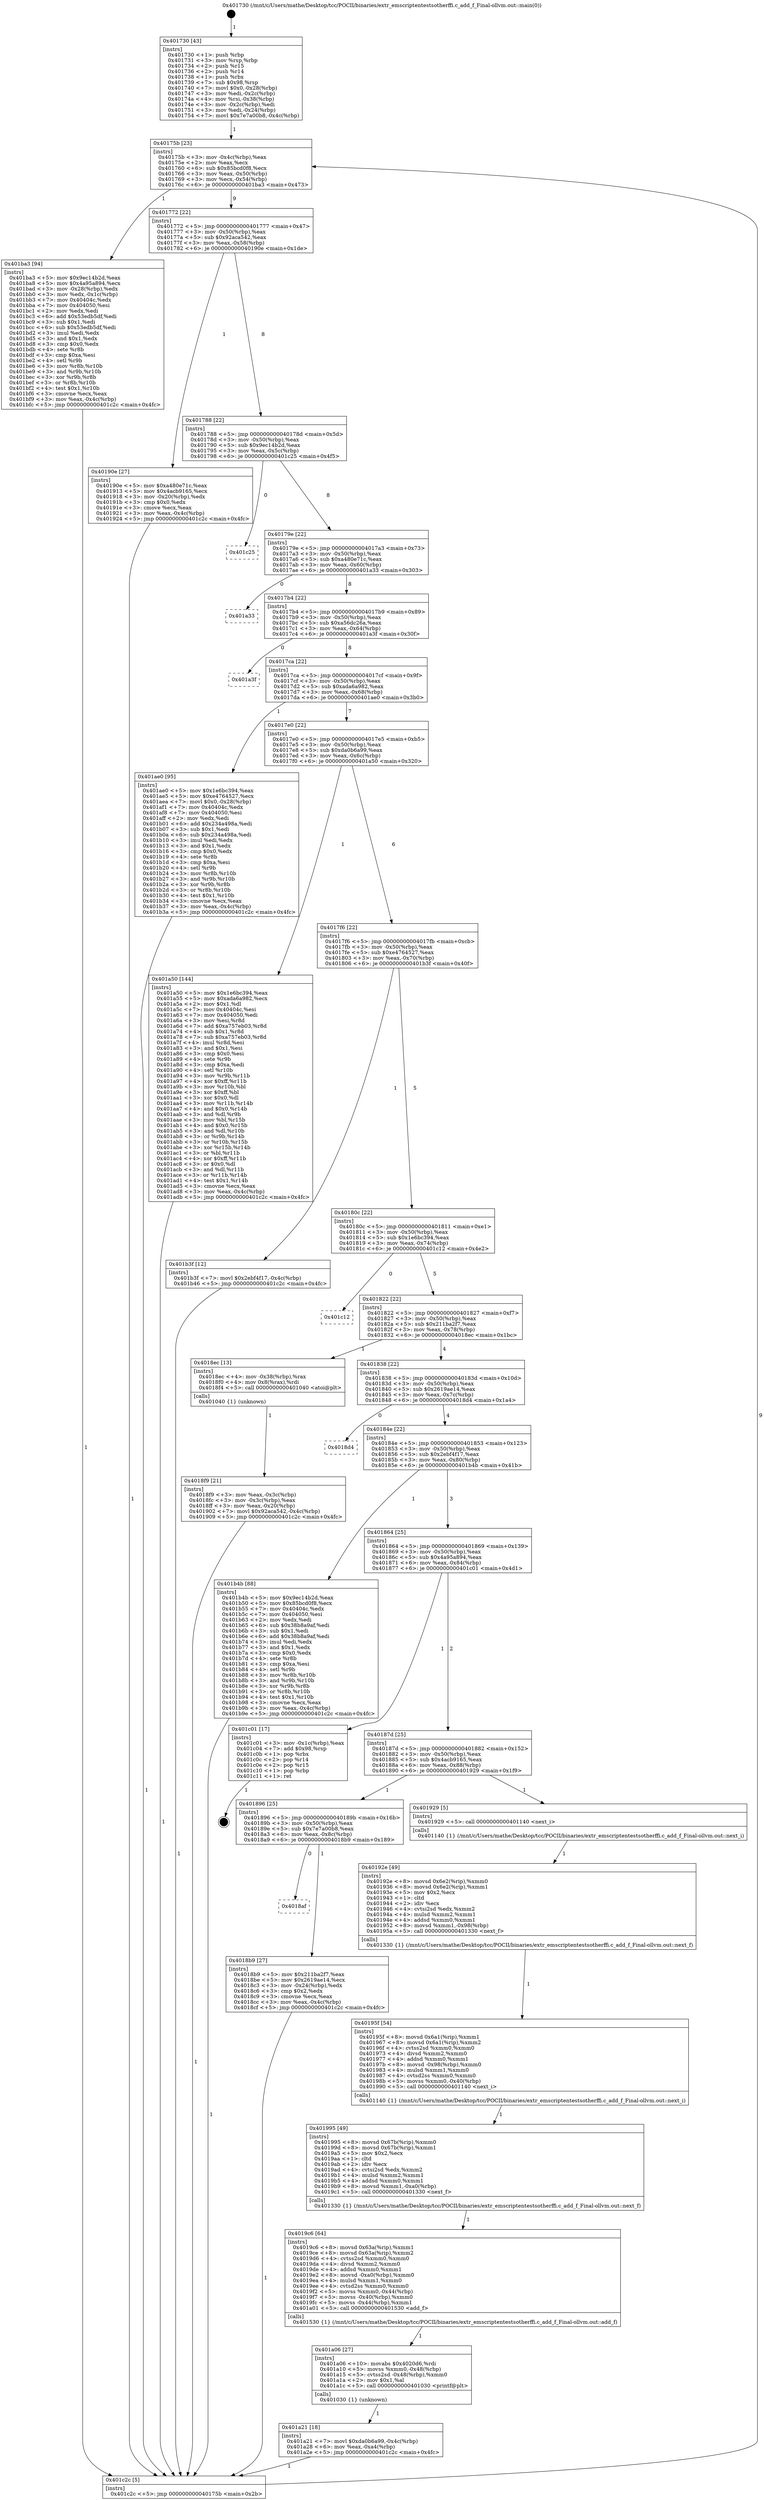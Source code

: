 digraph "0x401730" {
  label = "0x401730 (/mnt/c/Users/mathe/Desktop/tcc/POCII/binaries/extr_emscriptentestsotherffi.c_add_f_Final-ollvm.out::main(0))"
  labelloc = "t"
  node[shape=record]

  Entry [label="",width=0.3,height=0.3,shape=circle,fillcolor=black,style=filled]
  "0x40175b" [label="{
     0x40175b [23]\l
     | [instrs]\l
     &nbsp;&nbsp;0x40175b \<+3\>: mov -0x4c(%rbp),%eax\l
     &nbsp;&nbsp;0x40175e \<+2\>: mov %eax,%ecx\l
     &nbsp;&nbsp;0x401760 \<+6\>: sub $0x85bcd0f8,%ecx\l
     &nbsp;&nbsp;0x401766 \<+3\>: mov %eax,-0x50(%rbp)\l
     &nbsp;&nbsp;0x401769 \<+3\>: mov %ecx,-0x54(%rbp)\l
     &nbsp;&nbsp;0x40176c \<+6\>: je 0000000000401ba3 \<main+0x473\>\l
  }"]
  "0x401ba3" [label="{
     0x401ba3 [94]\l
     | [instrs]\l
     &nbsp;&nbsp;0x401ba3 \<+5\>: mov $0x9ec14b2d,%eax\l
     &nbsp;&nbsp;0x401ba8 \<+5\>: mov $0x4a95a894,%ecx\l
     &nbsp;&nbsp;0x401bad \<+3\>: mov -0x28(%rbp),%edx\l
     &nbsp;&nbsp;0x401bb0 \<+3\>: mov %edx,-0x1c(%rbp)\l
     &nbsp;&nbsp;0x401bb3 \<+7\>: mov 0x40404c,%edx\l
     &nbsp;&nbsp;0x401bba \<+7\>: mov 0x404050,%esi\l
     &nbsp;&nbsp;0x401bc1 \<+2\>: mov %edx,%edi\l
     &nbsp;&nbsp;0x401bc3 \<+6\>: add $0x53edb5df,%edi\l
     &nbsp;&nbsp;0x401bc9 \<+3\>: sub $0x1,%edi\l
     &nbsp;&nbsp;0x401bcc \<+6\>: sub $0x53edb5df,%edi\l
     &nbsp;&nbsp;0x401bd2 \<+3\>: imul %edi,%edx\l
     &nbsp;&nbsp;0x401bd5 \<+3\>: and $0x1,%edx\l
     &nbsp;&nbsp;0x401bd8 \<+3\>: cmp $0x0,%edx\l
     &nbsp;&nbsp;0x401bdb \<+4\>: sete %r8b\l
     &nbsp;&nbsp;0x401bdf \<+3\>: cmp $0xa,%esi\l
     &nbsp;&nbsp;0x401be2 \<+4\>: setl %r9b\l
     &nbsp;&nbsp;0x401be6 \<+3\>: mov %r8b,%r10b\l
     &nbsp;&nbsp;0x401be9 \<+3\>: and %r9b,%r10b\l
     &nbsp;&nbsp;0x401bec \<+3\>: xor %r9b,%r8b\l
     &nbsp;&nbsp;0x401bef \<+3\>: or %r8b,%r10b\l
     &nbsp;&nbsp;0x401bf2 \<+4\>: test $0x1,%r10b\l
     &nbsp;&nbsp;0x401bf6 \<+3\>: cmovne %ecx,%eax\l
     &nbsp;&nbsp;0x401bf9 \<+3\>: mov %eax,-0x4c(%rbp)\l
     &nbsp;&nbsp;0x401bfc \<+5\>: jmp 0000000000401c2c \<main+0x4fc\>\l
  }"]
  "0x401772" [label="{
     0x401772 [22]\l
     | [instrs]\l
     &nbsp;&nbsp;0x401772 \<+5\>: jmp 0000000000401777 \<main+0x47\>\l
     &nbsp;&nbsp;0x401777 \<+3\>: mov -0x50(%rbp),%eax\l
     &nbsp;&nbsp;0x40177a \<+5\>: sub $0x92aca542,%eax\l
     &nbsp;&nbsp;0x40177f \<+3\>: mov %eax,-0x58(%rbp)\l
     &nbsp;&nbsp;0x401782 \<+6\>: je 000000000040190e \<main+0x1de\>\l
  }"]
  Exit [label="",width=0.3,height=0.3,shape=circle,fillcolor=black,style=filled,peripheries=2]
  "0x40190e" [label="{
     0x40190e [27]\l
     | [instrs]\l
     &nbsp;&nbsp;0x40190e \<+5\>: mov $0xa480e71c,%eax\l
     &nbsp;&nbsp;0x401913 \<+5\>: mov $0x4acb9165,%ecx\l
     &nbsp;&nbsp;0x401918 \<+3\>: mov -0x20(%rbp),%edx\l
     &nbsp;&nbsp;0x40191b \<+3\>: cmp $0x0,%edx\l
     &nbsp;&nbsp;0x40191e \<+3\>: cmove %ecx,%eax\l
     &nbsp;&nbsp;0x401921 \<+3\>: mov %eax,-0x4c(%rbp)\l
     &nbsp;&nbsp;0x401924 \<+5\>: jmp 0000000000401c2c \<main+0x4fc\>\l
  }"]
  "0x401788" [label="{
     0x401788 [22]\l
     | [instrs]\l
     &nbsp;&nbsp;0x401788 \<+5\>: jmp 000000000040178d \<main+0x5d\>\l
     &nbsp;&nbsp;0x40178d \<+3\>: mov -0x50(%rbp),%eax\l
     &nbsp;&nbsp;0x401790 \<+5\>: sub $0x9ec14b2d,%eax\l
     &nbsp;&nbsp;0x401795 \<+3\>: mov %eax,-0x5c(%rbp)\l
     &nbsp;&nbsp;0x401798 \<+6\>: je 0000000000401c25 \<main+0x4f5\>\l
  }"]
  "0x401a21" [label="{
     0x401a21 [18]\l
     | [instrs]\l
     &nbsp;&nbsp;0x401a21 \<+7\>: movl $0xda0b6a99,-0x4c(%rbp)\l
     &nbsp;&nbsp;0x401a28 \<+6\>: mov %eax,-0xa4(%rbp)\l
     &nbsp;&nbsp;0x401a2e \<+5\>: jmp 0000000000401c2c \<main+0x4fc\>\l
  }"]
  "0x401c25" [label="{
     0x401c25\l
  }", style=dashed]
  "0x40179e" [label="{
     0x40179e [22]\l
     | [instrs]\l
     &nbsp;&nbsp;0x40179e \<+5\>: jmp 00000000004017a3 \<main+0x73\>\l
     &nbsp;&nbsp;0x4017a3 \<+3\>: mov -0x50(%rbp),%eax\l
     &nbsp;&nbsp;0x4017a6 \<+5\>: sub $0xa480e71c,%eax\l
     &nbsp;&nbsp;0x4017ab \<+3\>: mov %eax,-0x60(%rbp)\l
     &nbsp;&nbsp;0x4017ae \<+6\>: je 0000000000401a33 \<main+0x303\>\l
  }"]
  "0x401a06" [label="{
     0x401a06 [27]\l
     | [instrs]\l
     &nbsp;&nbsp;0x401a06 \<+10\>: movabs $0x4020d6,%rdi\l
     &nbsp;&nbsp;0x401a10 \<+5\>: movss %xmm0,-0x48(%rbp)\l
     &nbsp;&nbsp;0x401a15 \<+5\>: cvtss2sd -0x48(%rbp),%xmm0\l
     &nbsp;&nbsp;0x401a1a \<+2\>: mov $0x1,%al\l
     &nbsp;&nbsp;0x401a1c \<+5\>: call 0000000000401030 \<printf@plt\>\l
     | [calls]\l
     &nbsp;&nbsp;0x401030 \{1\} (unknown)\l
  }"]
  "0x401a33" [label="{
     0x401a33\l
  }", style=dashed]
  "0x4017b4" [label="{
     0x4017b4 [22]\l
     | [instrs]\l
     &nbsp;&nbsp;0x4017b4 \<+5\>: jmp 00000000004017b9 \<main+0x89\>\l
     &nbsp;&nbsp;0x4017b9 \<+3\>: mov -0x50(%rbp),%eax\l
     &nbsp;&nbsp;0x4017bc \<+5\>: sub $0xa56dc26a,%eax\l
     &nbsp;&nbsp;0x4017c1 \<+3\>: mov %eax,-0x64(%rbp)\l
     &nbsp;&nbsp;0x4017c4 \<+6\>: je 0000000000401a3f \<main+0x30f\>\l
  }"]
  "0x4019c6" [label="{
     0x4019c6 [64]\l
     | [instrs]\l
     &nbsp;&nbsp;0x4019c6 \<+8\>: movsd 0x63a(%rip),%xmm1\l
     &nbsp;&nbsp;0x4019ce \<+8\>: movsd 0x63a(%rip),%xmm2\l
     &nbsp;&nbsp;0x4019d6 \<+4\>: cvtss2sd %xmm0,%xmm0\l
     &nbsp;&nbsp;0x4019da \<+4\>: divsd %xmm2,%xmm0\l
     &nbsp;&nbsp;0x4019de \<+4\>: addsd %xmm0,%xmm1\l
     &nbsp;&nbsp;0x4019e2 \<+8\>: movsd -0xa0(%rbp),%xmm0\l
     &nbsp;&nbsp;0x4019ea \<+4\>: mulsd %xmm1,%xmm0\l
     &nbsp;&nbsp;0x4019ee \<+4\>: cvtsd2ss %xmm0,%xmm0\l
     &nbsp;&nbsp;0x4019f2 \<+5\>: movss %xmm0,-0x44(%rbp)\l
     &nbsp;&nbsp;0x4019f7 \<+5\>: movss -0x40(%rbp),%xmm0\l
     &nbsp;&nbsp;0x4019fc \<+5\>: movss -0x44(%rbp),%xmm1\l
     &nbsp;&nbsp;0x401a01 \<+5\>: call 0000000000401530 \<add_f\>\l
     | [calls]\l
     &nbsp;&nbsp;0x401530 \{1\} (/mnt/c/Users/mathe/Desktop/tcc/POCII/binaries/extr_emscriptentestsotherffi.c_add_f_Final-ollvm.out::add_f)\l
  }"]
  "0x401a3f" [label="{
     0x401a3f\l
  }", style=dashed]
  "0x4017ca" [label="{
     0x4017ca [22]\l
     | [instrs]\l
     &nbsp;&nbsp;0x4017ca \<+5\>: jmp 00000000004017cf \<main+0x9f\>\l
     &nbsp;&nbsp;0x4017cf \<+3\>: mov -0x50(%rbp),%eax\l
     &nbsp;&nbsp;0x4017d2 \<+5\>: sub $0xada6a982,%eax\l
     &nbsp;&nbsp;0x4017d7 \<+3\>: mov %eax,-0x68(%rbp)\l
     &nbsp;&nbsp;0x4017da \<+6\>: je 0000000000401ae0 \<main+0x3b0\>\l
  }"]
  "0x401995" [label="{
     0x401995 [49]\l
     | [instrs]\l
     &nbsp;&nbsp;0x401995 \<+8\>: movsd 0x67b(%rip),%xmm0\l
     &nbsp;&nbsp;0x40199d \<+8\>: movsd 0x67b(%rip),%xmm1\l
     &nbsp;&nbsp;0x4019a5 \<+5\>: mov $0x2,%ecx\l
     &nbsp;&nbsp;0x4019aa \<+1\>: cltd\l
     &nbsp;&nbsp;0x4019ab \<+2\>: idiv %ecx\l
     &nbsp;&nbsp;0x4019ad \<+4\>: cvtsi2sd %edx,%xmm2\l
     &nbsp;&nbsp;0x4019b1 \<+4\>: mulsd %xmm2,%xmm1\l
     &nbsp;&nbsp;0x4019b5 \<+4\>: addsd %xmm0,%xmm1\l
     &nbsp;&nbsp;0x4019b9 \<+8\>: movsd %xmm1,-0xa0(%rbp)\l
     &nbsp;&nbsp;0x4019c1 \<+5\>: call 0000000000401330 \<next_f\>\l
     | [calls]\l
     &nbsp;&nbsp;0x401330 \{1\} (/mnt/c/Users/mathe/Desktop/tcc/POCII/binaries/extr_emscriptentestsotherffi.c_add_f_Final-ollvm.out::next_f)\l
  }"]
  "0x401ae0" [label="{
     0x401ae0 [95]\l
     | [instrs]\l
     &nbsp;&nbsp;0x401ae0 \<+5\>: mov $0x1e6bc394,%eax\l
     &nbsp;&nbsp;0x401ae5 \<+5\>: mov $0xe4764527,%ecx\l
     &nbsp;&nbsp;0x401aea \<+7\>: movl $0x0,-0x28(%rbp)\l
     &nbsp;&nbsp;0x401af1 \<+7\>: mov 0x40404c,%edx\l
     &nbsp;&nbsp;0x401af8 \<+7\>: mov 0x404050,%esi\l
     &nbsp;&nbsp;0x401aff \<+2\>: mov %edx,%edi\l
     &nbsp;&nbsp;0x401b01 \<+6\>: add $0x234a498a,%edi\l
     &nbsp;&nbsp;0x401b07 \<+3\>: sub $0x1,%edi\l
     &nbsp;&nbsp;0x401b0a \<+6\>: sub $0x234a498a,%edi\l
     &nbsp;&nbsp;0x401b10 \<+3\>: imul %edi,%edx\l
     &nbsp;&nbsp;0x401b13 \<+3\>: and $0x1,%edx\l
     &nbsp;&nbsp;0x401b16 \<+3\>: cmp $0x0,%edx\l
     &nbsp;&nbsp;0x401b19 \<+4\>: sete %r8b\l
     &nbsp;&nbsp;0x401b1d \<+3\>: cmp $0xa,%esi\l
     &nbsp;&nbsp;0x401b20 \<+4\>: setl %r9b\l
     &nbsp;&nbsp;0x401b24 \<+3\>: mov %r8b,%r10b\l
     &nbsp;&nbsp;0x401b27 \<+3\>: and %r9b,%r10b\l
     &nbsp;&nbsp;0x401b2a \<+3\>: xor %r9b,%r8b\l
     &nbsp;&nbsp;0x401b2d \<+3\>: or %r8b,%r10b\l
     &nbsp;&nbsp;0x401b30 \<+4\>: test $0x1,%r10b\l
     &nbsp;&nbsp;0x401b34 \<+3\>: cmovne %ecx,%eax\l
     &nbsp;&nbsp;0x401b37 \<+3\>: mov %eax,-0x4c(%rbp)\l
     &nbsp;&nbsp;0x401b3a \<+5\>: jmp 0000000000401c2c \<main+0x4fc\>\l
  }"]
  "0x4017e0" [label="{
     0x4017e0 [22]\l
     | [instrs]\l
     &nbsp;&nbsp;0x4017e0 \<+5\>: jmp 00000000004017e5 \<main+0xb5\>\l
     &nbsp;&nbsp;0x4017e5 \<+3\>: mov -0x50(%rbp),%eax\l
     &nbsp;&nbsp;0x4017e8 \<+5\>: sub $0xda0b6a99,%eax\l
     &nbsp;&nbsp;0x4017ed \<+3\>: mov %eax,-0x6c(%rbp)\l
     &nbsp;&nbsp;0x4017f0 \<+6\>: je 0000000000401a50 \<main+0x320\>\l
  }"]
  "0x40195f" [label="{
     0x40195f [54]\l
     | [instrs]\l
     &nbsp;&nbsp;0x40195f \<+8\>: movsd 0x6a1(%rip),%xmm1\l
     &nbsp;&nbsp;0x401967 \<+8\>: movsd 0x6a1(%rip),%xmm2\l
     &nbsp;&nbsp;0x40196f \<+4\>: cvtss2sd %xmm0,%xmm0\l
     &nbsp;&nbsp;0x401973 \<+4\>: divsd %xmm2,%xmm0\l
     &nbsp;&nbsp;0x401977 \<+4\>: addsd %xmm0,%xmm1\l
     &nbsp;&nbsp;0x40197b \<+8\>: movsd -0x98(%rbp),%xmm0\l
     &nbsp;&nbsp;0x401983 \<+4\>: mulsd %xmm1,%xmm0\l
     &nbsp;&nbsp;0x401987 \<+4\>: cvtsd2ss %xmm0,%xmm0\l
     &nbsp;&nbsp;0x40198b \<+5\>: movss %xmm0,-0x40(%rbp)\l
     &nbsp;&nbsp;0x401990 \<+5\>: call 0000000000401140 \<next_i\>\l
     | [calls]\l
     &nbsp;&nbsp;0x401140 \{1\} (/mnt/c/Users/mathe/Desktop/tcc/POCII/binaries/extr_emscriptentestsotherffi.c_add_f_Final-ollvm.out::next_i)\l
  }"]
  "0x401a50" [label="{
     0x401a50 [144]\l
     | [instrs]\l
     &nbsp;&nbsp;0x401a50 \<+5\>: mov $0x1e6bc394,%eax\l
     &nbsp;&nbsp;0x401a55 \<+5\>: mov $0xada6a982,%ecx\l
     &nbsp;&nbsp;0x401a5a \<+2\>: mov $0x1,%dl\l
     &nbsp;&nbsp;0x401a5c \<+7\>: mov 0x40404c,%esi\l
     &nbsp;&nbsp;0x401a63 \<+7\>: mov 0x404050,%edi\l
     &nbsp;&nbsp;0x401a6a \<+3\>: mov %esi,%r8d\l
     &nbsp;&nbsp;0x401a6d \<+7\>: add $0xa757eb03,%r8d\l
     &nbsp;&nbsp;0x401a74 \<+4\>: sub $0x1,%r8d\l
     &nbsp;&nbsp;0x401a78 \<+7\>: sub $0xa757eb03,%r8d\l
     &nbsp;&nbsp;0x401a7f \<+4\>: imul %r8d,%esi\l
     &nbsp;&nbsp;0x401a83 \<+3\>: and $0x1,%esi\l
     &nbsp;&nbsp;0x401a86 \<+3\>: cmp $0x0,%esi\l
     &nbsp;&nbsp;0x401a89 \<+4\>: sete %r9b\l
     &nbsp;&nbsp;0x401a8d \<+3\>: cmp $0xa,%edi\l
     &nbsp;&nbsp;0x401a90 \<+4\>: setl %r10b\l
     &nbsp;&nbsp;0x401a94 \<+3\>: mov %r9b,%r11b\l
     &nbsp;&nbsp;0x401a97 \<+4\>: xor $0xff,%r11b\l
     &nbsp;&nbsp;0x401a9b \<+3\>: mov %r10b,%bl\l
     &nbsp;&nbsp;0x401a9e \<+3\>: xor $0xff,%bl\l
     &nbsp;&nbsp;0x401aa1 \<+3\>: xor $0x0,%dl\l
     &nbsp;&nbsp;0x401aa4 \<+3\>: mov %r11b,%r14b\l
     &nbsp;&nbsp;0x401aa7 \<+4\>: and $0x0,%r14b\l
     &nbsp;&nbsp;0x401aab \<+3\>: and %dl,%r9b\l
     &nbsp;&nbsp;0x401aae \<+3\>: mov %bl,%r15b\l
     &nbsp;&nbsp;0x401ab1 \<+4\>: and $0x0,%r15b\l
     &nbsp;&nbsp;0x401ab5 \<+3\>: and %dl,%r10b\l
     &nbsp;&nbsp;0x401ab8 \<+3\>: or %r9b,%r14b\l
     &nbsp;&nbsp;0x401abb \<+3\>: or %r10b,%r15b\l
     &nbsp;&nbsp;0x401abe \<+3\>: xor %r15b,%r14b\l
     &nbsp;&nbsp;0x401ac1 \<+3\>: or %bl,%r11b\l
     &nbsp;&nbsp;0x401ac4 \<+4\>: xor $0xff,%r11b\l
     &nbsp;&nbsp;0x401ac8 \<+3\>: or $0x0,%dl\l
     &nbsp;&nbsp;0x401acb \<+3\>: and %dl,%r11b\l
     &nbsp;&nbsp;0x401ace \<+3\>: or %r11b,%r14b\l
     &nbsp;&nbsp;0x401ad1 \<+4\>: test $0x1,%r14b\l
     &nbsp;&nbsp;0x401ad5 \<+3\>: cmovne %ecx,%eax\l
     &nbsp;&nbsp;0x401ad8 \<+3\>: mov %eax,-0x4c(%rbp)\l
     &nbsp;&nbsp;0x401adb \<+5\>: jmp 0000000000401c2c \<main+0x4fc\>\l
  }"]
  "0x4017f6" [label="{
     0x4017f6 [22]\l
     | [instrs]\l
     &nbsp;&nbsp;0x4017f6 \<+5\>: jmp 00000000004017fb \<main+0xcb\>\l
     &nbsp;&nbsp;0x4017fb \<+3\>: mov -0x50(%rbp),%eax\l
     &nbsp;&nbsp;0x4017fe \<+5\>: sub $0xe4764527,%eax\l
     &nbsp;&nbsp;0x401803 \<+3\>: mov %eax,-0x70(%rbp)\l
     &nbsp;&nbsp;0x401806 \<+6\>: je 0000000000401b3f \<main+0x40f\>\l
  }"]
  "0x40192e" [label="{
     0x40192e [49]\l
     | [instrs]\l
     &nbsp;&nbsp;0x40192e \<+8\>: movsd 0x6e2(%rip),%xmm0\l
     &nbsp;&nbsp;0x401936 \<+8\>: movsd 0x6e2(%rip),%xmm1\l
     &nbsp;&nbsp;0x40193e \<+5\>: mov $0x2,%ecx\l
     &nbsp;&nbsp;0x401943 \<+1\>: cltd\l
     &nbsp;&nbsp;0x401944 \<+2\>: idiv %ecx\l
     &nbsp;&nbsp;0x401946 \<+4\>: cvtsi2sd %edx,%xmm2\l
     &nbsp;&nbsp;0x40194a \<+4\>: mulsd %xmm2,%xmm1\l
     &nbsp;&nbsp;0x40194e \<+4\>: addsd %xmm0,%xmm1\l
     &nbsp;&nbsp;0x401952 \<+8\>: movsd %xmm1,-0x98(%rbp)\l
     &nbsp;&nbsp;0x40195a \<+5\>: call 0000000000401330 \<next_f\>\l
     | [calls]\l
     &nbsp;&nbsp;0x401330 \{1\} (/mnt/c/Users/mathe/Desktop/tcc/POCII/binaries/extr_emscriptentestsotherffi.c_add_f_Final-ollvm.out::next_f)\l
  }"]
  "0x401b3f" [label="{
     0x401b3f [12]\l
     | [instrs]\l
     &nbsp;&nbsp;0x401b3f \<+7\>: movl $0x2ebf4f17,-0x4c(%rbp)\l
     &nbsp;&nbsp;0x401b46 \<+5\>: jmp 0000000000401c2c \<main+0x4fc\>\l
  }"]
  "0x40180c" [label="{
     0x40180c [22]\l
     | [instrs]\l
     &nbsp;&nbsp;0x40180c \<+5\>: jmp 0000000000401811 \<main+0xe1\>\l
     &nbsp;&nbsp;0x401811 \<+3\>: mov -0x50(%rbp),%eax\l
     &nbsp;&nbsp;0x401814 \<+5\>: sub $0x1e6bc394,%eax\l
     &nbsp;&nbsp;0x401819 \<+3\>: mov %eax,-0x74(%rbp)\l
     &nbsp;&nbsp;0x40181c \<+6\>: je 0000000000401c12 \<main+0x4e2\>\l
  }"]
  "0x4018f9" [label="{
     0x4018f9 [21]\l
     | [instrs]\l
     &nbsp;&nbsp;0x4018f9 \<+3\>: mov %eax,-0x3c(%rbp)\l
     &nbsp;&nbsp;0x4018fc \<+3\>: mov -0x3c(%rbp),%eax\l
     &nbsp;&nbsp;0x4018ff \<+3\>: mov %eax,-0x20(%rbp)\l
     &nbsp;&nbsp;0x401902 \<+7\>: movl $0x92aca542,-0x4c(%rbp)\l
     &nbsp;&nbsp;0x401909 \<+5\>: jmp 0000000000401c2c \<main+0x4fc\>\l
  }"]
  "0x401c12" [label="{
     0x401c12\l
  }", style=dashed]
  "0x401822" [label="{
     0x401822 [22]\l
     | [instrs]\l
     &nbsp;&nbsp;0x401822 \<+5\>: jmp 0000000000401827 \<main+0xf7\>\l
     &nbsp;&nbsp;0x401827 \<+3\>: mov -0x50(%rbp),%eax\l
     &nbsp;&nbsp;0x40182a \<+5\>: sub $0x211ba2f7,%eax\l
     &nbsp;&nbsp;0x40182f \<+3\>: mov %eax,-0x78(%rbp)\l
     &nbsp;&nbsp;0x401832 \<+6\>: je 00000000004018ec \<main+0x1bc\>\l
  }"]
  "0x401730" [label="{
     0x401730 [43]\l
     | [instrs]\l
     &nbsp;&nbsp;0x401730 \<+1\>: push %rbp\l
     &nbsp;&nbsp;0x401731 \<+3\>: mov %rsp,%rbp\l
     &nbsp;&nbsp;0x401734 \<+2\>: push %r15\l
     &nbsp;&nbsp;0x401736 \<+2\>: push %r14\l
     &nbsp;&nbsp;0x401738 \<+1\>: push %rbx\l
     &nbsp;&nbsp;0x401739 \<+7\>: sub $0x98,%rsp\l
     &nbsp;&nbsp;0x401740 \<+7\>: movl $0x0,-0x28(%rbp)\l
     &nbsp;&nbsp;0x401747 \<+3\>: mov %edi,-0x2c(%rbp)\l
     &nbsp;&nbsp;0x40174a \<+4\>: mov %rsi,-0x38(%rbp)\l
     &nbsp;&nbsp;0x40174e \<+3\>: mov -0x2c(%rbp),%edi\l
     &nbsp;&nbsp;0x401751 \<+3\>: mov %edi,-0x24(%rbp)\l
     &nbsp;&nbsp;0x401754 \<+7\>: movl $0x7e7a00b8,-0x4c(%rbp)\l
  }"]
  "0x4018ec" [label="{
     0x4018ec [13]\l
     | [instrs]\l
     &nbsp;&nbsp;0x4018ec \<+4\>: mov -0x38(%rbp),%rax\l
     &nbsp;&nbsp;0x4018f0 \<+4\>: mov 0x8(%rax),%rdi\l
     &nbsp;&nbsp;0x4018f4 \<+5\>: call 0000000000401040 \<atoi@plt\>\l
     | [calls]\l
     &nbsp;&nbsp;0x401040 \{1\} (unknown)\l
  }"]
  "0x401838" [label="{
     0x401838 [22]\l
     | [instrs]\l
     &nbsp;&nbsp;0x401838 \<+5\>: jmp 000000000040183d \<main+0x10d\>\l
     &nbsp;&nbsp;0x40183d \<+3\>: mov -0x50(%rbp),%eax\l
     &nbsp;&nbsp;0x401840 \<+5\>: sub $0x2619ae14,%eax\l
     &nbsp;&nbsp;0x401845 \<+3\>: mov %eax,-0x7c(%rbp)\l
     &nbsp;&nbsp;0x401848 \<+6\>: je 00000000004018d4 \<main+0x1a4\>\l
  }"]
  "0x401c2c" [label="{
     0x401c2c [5]\l
     | [instrs]\l
     &nbsp;&nbsp;0x401c2c \<+5\>: jmp 000000000040175b \<main+0x2b\>\l
  }"]
  "0x4018d4" [label="{
     0x4018d4\l
  }", style=dashed]
  "0x40184e" [label="{
     0x40184e [22]\l
     | [instrs]\l
     &nbsp;&nbsp;0x40184e \<+5\>: jmp 0000000000401853 \<main+0x123\>\l
     &nbsp;&nbsp;0x401853 \<+3\>: mov -0x50(%rbp),%eax\l
     &nbsp;&nbsp;0x401856 \<+5\>: sub $0x2ebf4f17,%eax\l
     &nbsp;&nbsp;0x40185b \<+3\>: mov %eax,-0x80(%rbp)\l
     &nbsp;&nbsp;0x40185e \<+6\>: je 0000000000401b4b \<main+0x41b\>\l
  }"]
  "0x4018af" [label="{
     0x4018af\l
  }", style=dashed]
  "0x401b4b" [label="{
     0x401b4b [88]\l
     | [instrs]\l
     &nbsp;&nbsp;0x401b4b \<+5\>: mov $0x9ec14b2d,%eax\l
     &nbsp;&nbsp;0x401b50 \<+5\>: mov $0x85bcd0f8,%ecx\l
     &nbsp;&nbsp;0x401b55 \<+7\>: mov 0x40404c,%edx\l
     &nbsp;&nbsp;0x401b5c \<+7\>: mov 0x404050,%esi\l
     &nbsp;&nbsp;0x401b63 \<+2\>: mov %edx,%edi\l
     &nbsp;&nbsp;0x401b65 \<+6\>: sub $0x38b8a9af,%edi\l
     &nbsp;&nbsp;0x401b6b \<+3\>: sub $0x1,%edi\l
     &nbsp;&nbsp;0x401b6e \<+6\>: add $0x38b8a9af,%edi\l
     &nbsp;&nbsp;0x401b74 \<+3\>: imul %edi,%edx\l
     &nbsp;&nbsp;0x401b77 \<+3\>: and $0x1,%edx\l
     &nbsp;&nbsp;0x401b7a \<+3\>: cmp $0x0,%edx\l
     &nbsp;&nbsp;0x401b7d \<+4\>: sete %r8b\l
     &nbsp;&nbsp;0x401b81 \<+3\>: cmp $0xa,%esi\l
     &nbsp;&nbsp;0x401b84 \<+4\>: setl %r9b\l
     &nbsp;&nbsp;0x401b88 \<+3\>: mov %r8b,%r10b\l
     &nbsp;&nbsp;0x401b8b \<+3\>: and %r9b,%r10b\l
     &nbsp;&nbsp;0x401b8e \<+3\>: xor %r9b,%r8b\l
     &nbsp;&nbsp;0x401b91 \<+3\>: or %r8b,%r10b\l
     &nbsp;&nbsp;0x401b94 \<+4\>: test $0x1,%r10b\l
     &nbsp;&nbsp;0x401b98 \<+3\>: cmovne %ecx,%eax\l
     &nbsp;&nbsp;0x401b9b \<+3\>: mov %eax,-0x4c(%rbp)\l
     &nbsp;&nbsp;0x401b9e \<+5\>: jmp 0000000000401c2c \<main+0x4fc\>\l
  }"]
  "0x401864" [label="{
     0x401864 [25]\l
     | [instrs]\l
     &nbsp;&nbsp;0x401864 \<+5\>: jmp 0000000000401869 \<main+0x139\>\l
     &nbsp;&nbsp;0x401869 \<+3\>: mov -0x50(%rbp),%eax\l
     &nbsp;&nbsp;0x40186c \<+5\>: sub $0x4a95a894,%eax\l
     &nbsp;&nbsp;0x401871 \<+6\>: mov %eax,-0x84(%rbp)\l
     &nbsp;&nbsp;0x401877 \<+6\>: je 0000000000401c01 \<main+0x4d1\>\l
  }"]
  "0x4018b9" [label="{
     0x4018b9 [27]\l
     | [instrs]\l
     &nbsp;&nbsp;0x4018b9 \<+5\>: mov $0x211ba2f7,%eax\l
     &nbsp;&nbsp;0x4018be \<+5\>: mov $0x2619ae14,%ecx\l
     &nbsp;&nbsp;0x4018c3 \<+3\>: mov -0x24(%rbp),%edx\l
     &nbsp;&nbsp;0x4018c6 \<+3\>: cmp $0x2,%edx\l
     &nbsp;&nbsp;0x4018c9 \<+3\>: cmovne %ecx,%eax\l
     &nbsp;&nbsp;0x4018cc \<+3\>: mov %eax,-0x4c(%rbp)\l
     &nbsp;&nbsp;0x4018cf \<+5\>: jmp 0000000000401c2c \<main+0x4fc\>\l
  }"]
  "0x401c01" [label="{
     0x401c01 [17]\l
     | [instrs]\l
     &nbsp;&nbsp;0x401c01 \<+3\>: mov -0x1c(%rbp),%eax\l
     &nbsp;&nbsp;0x401c04 \<+7\>: add $0x98,%rsp\l
     &nbsp;&nbsp;0x401c0b \<+1\>: pop %rbx\l
     &nbsp;&nbsp;0x401c0c \<+2\>: pop %r14\l
     &nbsp;&nbsp;0x401c0e \<+2\>: pop %r15\l
     &nbsp;&nbsp;0x401c10 \<+1\>: pop %rbp\l
     &nbsp;&nbsp;0x401c11 \<+1\>: ret\l
  }"]
  "0x40187d" [label="{
     0x40187d [25]\l
     | [instrs]\l
     &nbsp;&nbsp;0x40187d \<+5\>: jmp 0000000000401882 \<main+0x152\>\l
     &nbsp;&nbsp;0x401882 \<+3\>: mov -0x50(%rbp),%eax\l
     &nbsp;&nbsp;0x401885 \<+5\>: sub $0x4acb9165,%eax\l
     &nbsp;&nbsp;0x40188a \<+6\>: mov %eax,-0x88(%rbp)\l
     &nbsp;&nbsp;0x401890 \<+6\>: je 0000000000401929 \<main+0x1f9\>\l
  }"]
  "0x401896" [label="{
     0x401896 [25]\l
     | [instrs]\l
     &nbsp;&nbsp;0x401896 \<+5\>: jmp 000000000040189b \<main+0x16b\>\l
     &nbsp;&nbsp;0x40189b \<+3\>: mov -0x50(%rbp),%eax\l
     &nbsp;&nbsp;0x40189e \<+5\>: sub $0x7e7a00b8,%eax\l
     &nbsp;&nbsp;0x4018a3 \<+6\>: mov %eax,-0x8c(%rbp)\l
     &nbsp;&nbsp;0x4018a9 \<+6\>: je 00000000004018b9 \<main+0x189\>\l
  }"]
  "0x401929" [label="{
     0x401929 [5]\l
     | [instrs]\l
     &nbsp;&nbsp;0x401929 \<+5\>: call 0000000000401140 \<next_i\>\l
     | [calls]\l
     &nbsp;&nbsp;0x401140 \{1\} (/mnt/c/Users/mathe/Desktop/tcc/POCII/binaries/extr_emscriptentestsotherffi.c_add_f_Final-ollvm.out::next_i)\l
  }"]
  Entry -> "0x401730" [label=" 1"]
  "0x40175b" -> "0x401ba3" [label=" 1"]
  "0x40175b" -> "0x401772" [label=" 9"]
  "0x401c01" -> Exit [label=" 1"]
  "0x401772" -> "0x40190e" [label=" 1"]
  "0x401772" -> "0x401788" [label=" 8"]
  "0x401ba3" -> "0x401c2c" [label=" 1"]
  "0x401788" -> "0x401c25" [label=" 0"]
  "0x401788" -> "0x40179e" [label=" 8"]
  "0x401b4b" -> "0x401c2c" [label=" 1"]
  "0x40179e" -> "0x401a33" [label=" 0"]
  "0x40179e" -> "0x4017b4" [label=" 8"]
  "0x401b3f" -> "0x401c2c" [label=" 1"]
  "0x4017b4" -> "0x401a3f" [label=" 0"]
  "0x4017b4" -> "0x4017ca" [label=" 8"]
  "0x401ae0" -> "0x401c2c" [label=" 1"]
  "0x4017ca" -> "0x401ae0" [label=" 1"]
  "0x4017ca" -> "0x4017e0" [label=" 7"]
  "0x401a50" -> "0x401c2c" [label=" 1"]
  "0x4017e0" -> "0x401a50" [label=" 1"]
  "0x4017e0" -> "0x4017f6" [label=" 6"]
  "0x401a21" -> "0x401c2c" [label=" 1"]
  "0x4017f6" -> "0x401b3f" [label=" 1"]
  "0x4017f6" -> "0x40180c" [label=" 5"]
  "0x401a06" -> "0x401a21" [label=" 1"]
  "0x40180c" -> "0x401c12" [label=" 0"]
  "0x40180c" -> "0x401822" [label=" 5"]
  "0x4019c6" -> "0x401a06" [label=" 1"]
  "0x401822" -> "0x4018ec" [label=" 1"]
  "0x401822" -> "0x401838" [label=" 4"]
  "0x401995" -> "0x4019c6" [label=" 1"]
  "0x401838" -> "0x4018d4" [label=" 0"]
  "0x401838" -> "0x40184e" [label=" 4"]
  "0x40195f" -> "0x401995" [label=" 1"]
  "0x40184e" -> "0x401b4b" [label=" 1"]
  "0x40184e" -> "0x401864" [label=" 3"]
  "0x40192e" -> "0x40195f" [label=" 1"]
  "0x401864" -> "0x401c01" [label=" 1"]
  "0x401864" -> "0x40187d" [label=" 2"]
  "0x401929" -> "0x40192e" [label=" 1"]
  "0x40187d" -> "0x401929" [label=" 1"]
  "0x40187d" -> "0x401896" [label=" 1"]
  "0x40190e" -> "0x401c2c" [label=" 1"]
  "0x401896" -> "0x4018b9" [label=" 1"]
  "0x401896" -> "0x4018af" [label=" 0"]
  "0x4018b9" -> "0x401c2c" [label=" 1"]
  "0x401730" -> "0x40175b" [label=" 1"]
  "0x401c2c" -> "0x40175b" [label=" 9"]
  "0x4018ec" -> "0x4018f9" [label=" 1"]
  "0x4018f9" -> "0x401c2c" [label=" 1"]
}
